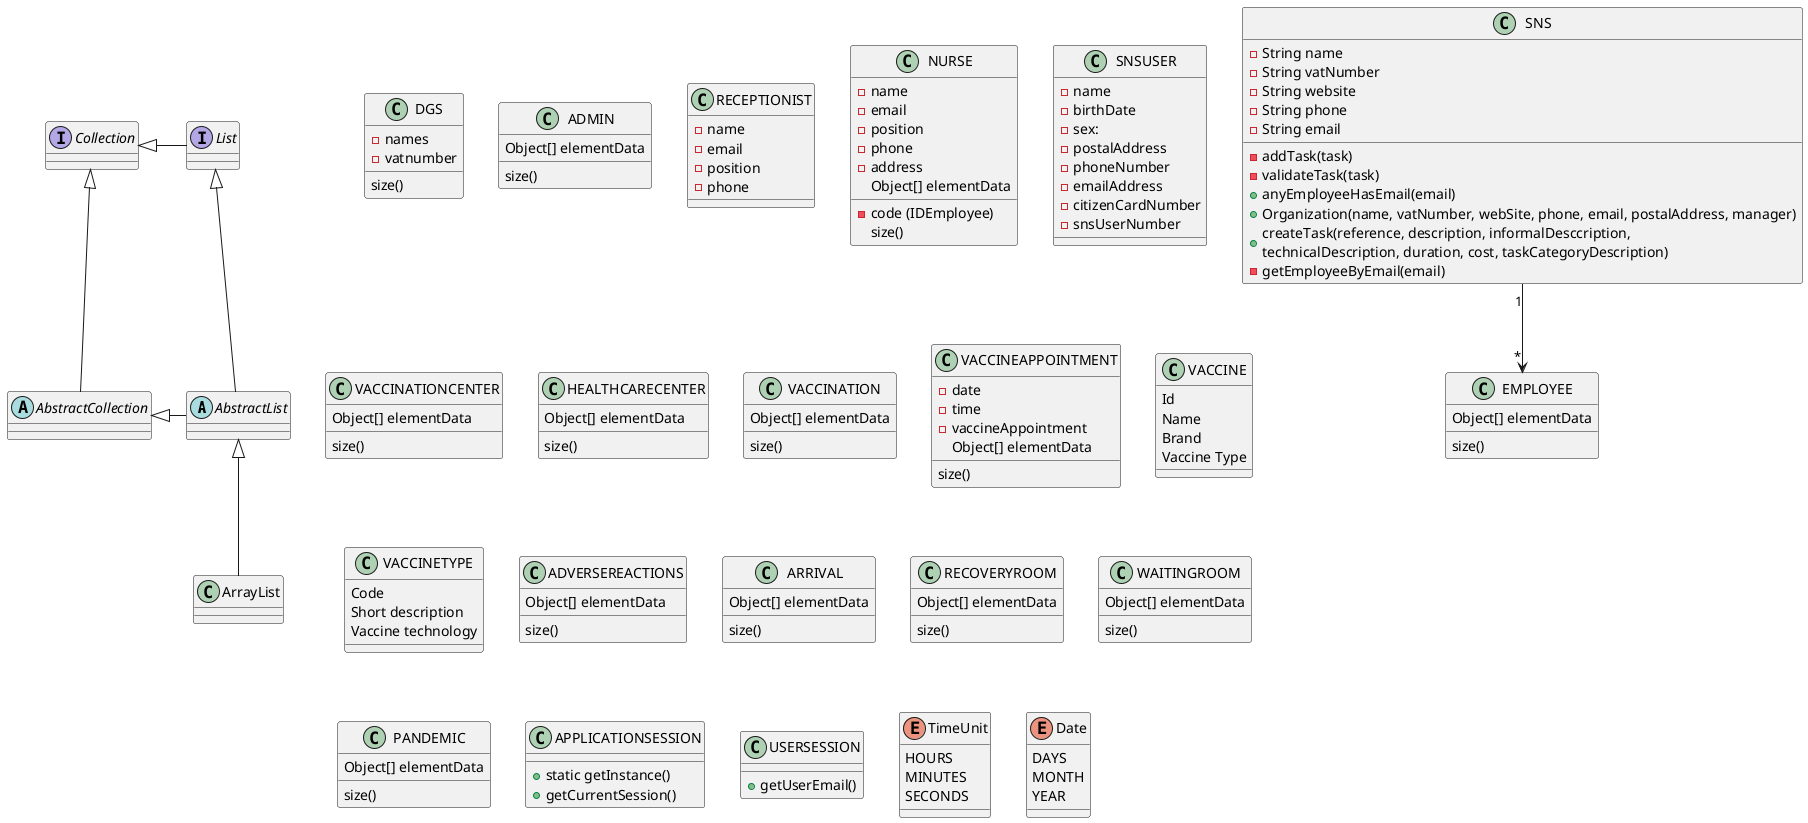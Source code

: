 @startuml
'https://plantuml.com/class-diagram

abstract class AbstractList
abstract AbstractCollection
interface List
interface Collection

List <|-- AbstractList
Collection <|-- AbstractCollection

Collection <|- List
AbstractCollection <|- AbstractList
AbstractList <|-- ArrayList

SNS "1" --> "*" EMPLOYEE






class DGS {
    - names
    -vatnumber
     size()
}

class SNS {
  - String name
    - String vatNumber
    - String website
    - String phone
    - String email

    - addTask(task)
    - validateTask(task)
    + anyEmployeeHasEmail(email)
    + Organization(name, vatNumber, webSite, phone, email, postalAddress, manager)
    + createTask(reference, description, informalDesccription,\ntechnicalDescription, duration, cost, taskCategoryDescription)
    - getEmployeeByEmail(email)

}
class EMPLOYEE {
Object[] elementData
size()
}
class ADMIN {
Object[] elementData
size()
}
class RECEPTIONIST {
 - name
 - email
 - position
 - phone
}
class NURSE {
   -name
   - email
   - position
   - phone
   -address
   - code (IDEmployee)
Object[] elementData
size()
}
class SNSUSER {
- name
- birthDate
- sex:
- postalAddress
- phoneNumber
- emailAddress
- citizenCardNumber
- snsUserNumber
}
class VACCINATIONCENTER {
Object[] elementData
size()
}
class HEALTHCARECENTER {
Object[] elementData
size()
}
class VACCINATION {
Object[] elementData
size()
}
class VACCINEAPPOINTMENT {
- date
- time
- vaccineAppointment
}
class VACCINE {
Id
Name
Brand
Vaccine Type
}
class VACCINETYPE{
 Code
 Short description
 Vaccine technology
}
class VACCINEAPPOINTMENT {
Object[] elementData
size()
}
class ADVERSEREACTIONS {
Object[] elementData
size()
}
class ARRIVAL{
Object[] elementData
size()
}
class RECOVERYROOM{
Object[] elementData
size()
}
class WAITINGROOM {
Object[] elementData
size()
}
class PANDEMIC {
Object[] elementData
size()
}
class APPLICATIONSESSION{
    + static getInstance()
    + getCurrentSession()

}
class USERSESSION {
+ getUserEmail()

}
enum TimeUnit {
HOURS
MINUTES
SECONDS
}

enum Date {
DAYS
MONTH
YEAR
}

@enduml
